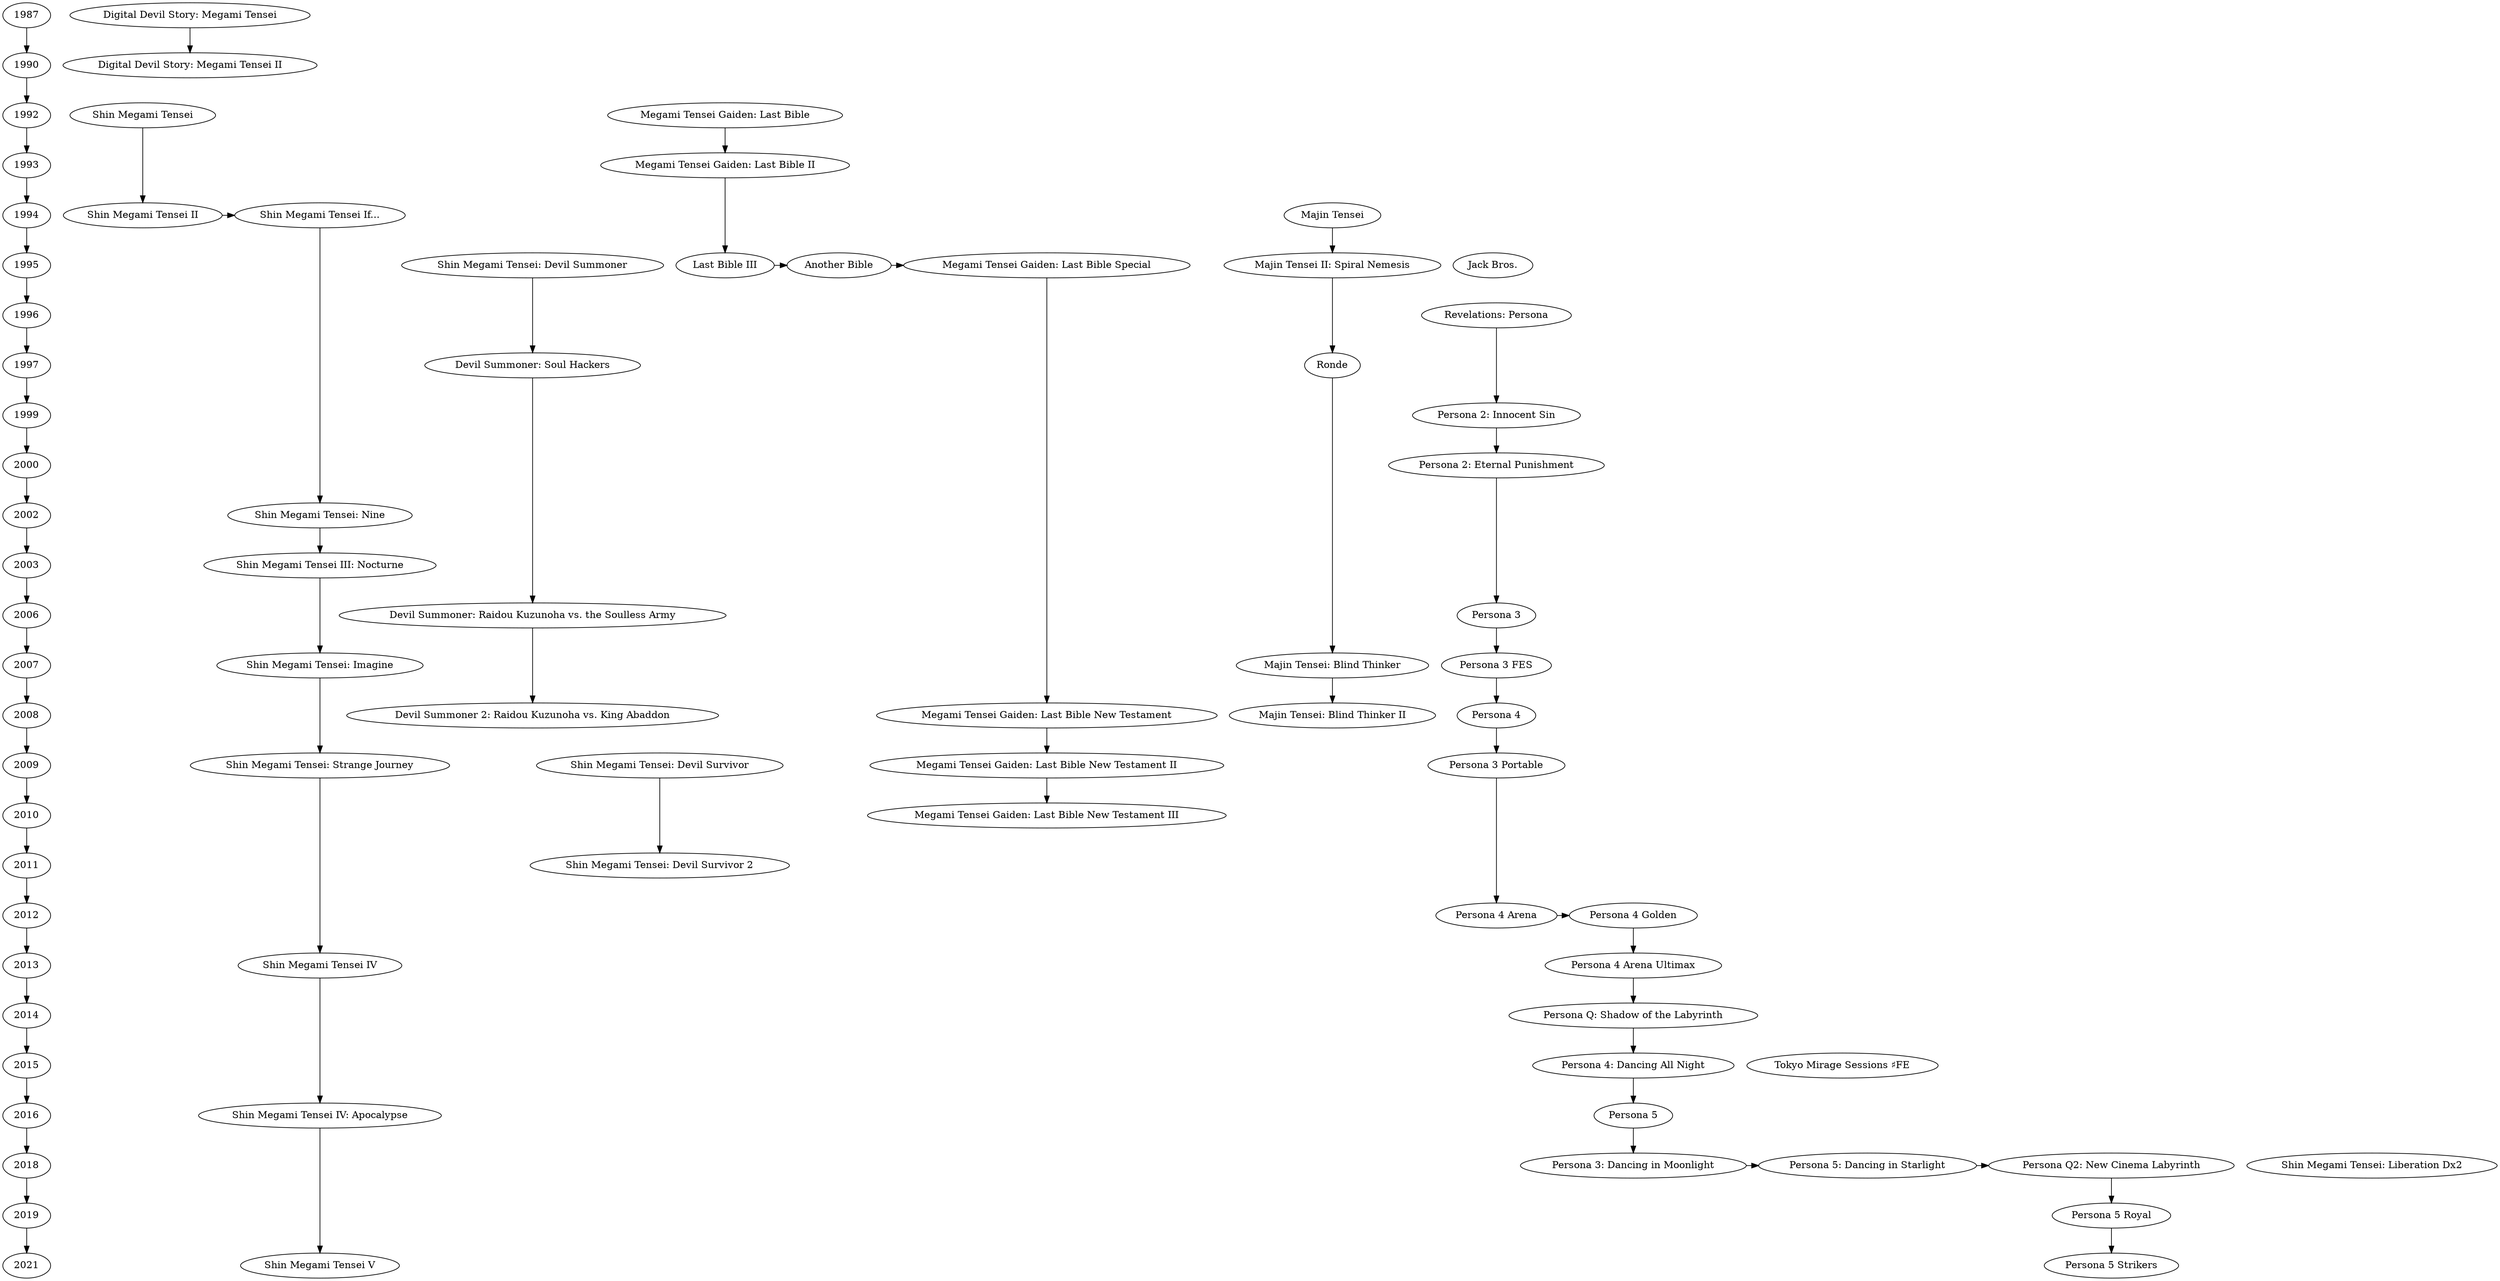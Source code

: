 /* https://en.wikipedia.org/wiki/List_of_Megami_Tensei_video_games */
digraph Megaten {
  
  /* Time-line */
  1987 -> 1990 -> 1992 -> 1993 -> 1994 -> 1995 -> 1996 -> 1997 -> 1999 -> 2000 -> 2002 -> 2003 -> 2006 -> 2007 -> 2008 -> 2009 -> 2010 -> 2011 -> 2012 -> 2013 -> 2014 -> 2015 -> 2016 -> 2018 -> 2019 -> 2021;

  /* Digital Devil Story: Megami Tensei */
  MT  [ label = "Digital Devil Story: Megami Tensei" ];
  MT2 [ label = "Digital Devil Story: Megami Tensei II" ];
  MT -> MT2;
  
  /* Shin Megami Tensei https://en.wikipedia.org/wiki/Megami_Tensei */
  SMT        [ label = "Shin Megami Tensei" ];
  SMT2       [ label = "Shin Megami Tensei II" ];
  SMTIf      [ label = "Shin Megami Tensei If..." ];
  SMTNine    [ label = "Shin Megami Tensei: Nine" ];
  SMT3       [ label = "Shin Megami Tensei III: Nocturne" ];
  SMTImagine [ label = "Shin Megami Tensei: Imagine" ];
  SMTSJ      [ label = "Shin Megami Tensei: Strange Journey" ];
  SMT4       [ label = "Shin Megami Tensei IV" ];
  SMT4A      [ label = "Shin Megami Tensei IV: Apocalypse" ];
  SMT5       [ label = "Shin Megami Tensei V" ];
  SMT -> SMT2 -> SMTIf -> SMTNine -> SMT3 -> SMTImagine -> SMTSJ -> SMT4 -> SMT4A -> SMT5;

  /* Devil Summoner */
  DSum   [ label = "Shin Megami Tensei: Devil Summoner" ];
  DSumSH [ label = "Devil Summoner: Soul Hackers" ];
  DSumRK [ label = "Devil Summoner: Raidou Kuzunoha vs. the Soulless Army" ];
  DSum2  [ label = "Devil Summoner 2: Raidou Kuzunoha vs. King Abaddon" ];
  DSum -> DSumSH -> DSumRK -> DSum2;

  /* Devil Survivor */
  DSurv  [ label = "Shin Megami Tensei: Devil Survivor" ];
  DSurv2 [ label = "Shin Megami Tensei: Devil Survivor 2" ];
  DSurv -> DSurv2;
  
  /* Last Bible */
  LB    [ label = "Megami Tensei Gaiden: Last Bible" ];
  LB2   [ label = "Megami Tensei Gaiden: Last Bible II" ];
  LB3   [ label = "Last Bible III" ];
  LBAB  [ label = "Another Bible" ];
  LBS   [ label = "Megami Tensei Gaiden: Last Bible Special" ];
  LBNT  [ label = "Megami Tensei Gaiden: Last Bible New Testament" ];
  LBNT2 [ label = "Megami Tensei Gaiden: Last Bible New Testament II" ];
  LBNT3 [ label = "Megami Tensei Gaiden: Last Bible New Testament III" ];
  LB -> LB2 -> LB3 -> LBAB -> LBS -> LBNT -> LBNT2 -> LBNT3;

  /* Majin Tensei */
  MajT    [ label = "Majin Tensei" ];
  MajT2   [ label = "Majin Tensei II: Spiral Nemesis" ];
  MajTR   [ label = "Ronde" ];
  MajTBT  [ label = "Majin Tensei: Blind Thinker" ];
  MajTBT2 [ label = "Majin Tensei: Blind Thinker II" ];
  MajT -> MajT2 -> MajTR -> MajTBT -> MajTBT2;

  /* Jack Bros. */
  JB [ label = "Jack Bros." ];

  /* Persona https://en.wikipedia.org/wiki/Persona_(series) */
  P1      [ label = "Revelations: Persona" ];
  P2      [ label = "Persona 2: Innocent Sin" ];
  P2EP    [ label = "Persona 2: Eternal Punishment" ];
  P3      [ label = "Persona 3"; ];
  P3FES   [ label = "Persona 3 FES" ];
  P4      [ label = "Persona 4" ];
  P3P     [ label = "Persona 3 Portable" ];
  P4Arena [ label = "Persona 4 Arena" ];
  P4G     [ label = "Persona 4 Golden" ];
  P4AU    [ label = "Persona 4 Arena Ultimax" ];
  PQ      [ label = "Persona Q: Shadow of the Labyrinth" ];
  P4D     [ label = "Persona 4: Dancing All Night" ];
  P5      [ label = "Persona 5" ];
  P3D     [ label = "Persona 3: Dancing in Moonlight" ];
  P5D     [ label = "Persona 5: Dancing in Starlight" ];
  PQ2     [ label = "Persona Q2: New Cinema Labyrinth" ];
  P5R     [ label = "Persona 5 Royal" ];
  P5S     [ label = "Persona 5 Strikers" ];
  P1 -> P2 -> P2EP -> P3 -> P3FES -> P4 -> P3P -> P4Arena -> P4G -> P4AU -> PQ -> P4D -> P5 -> P3D -> P5D -> PQ2 -> P5R -> P5S;

  /* Tokyo Mirage Sessions */
  TMS [ label = "Tokyo Mirage Sessions ♯FE" ];

  /* Liberation */
  Lib [ label = "Shin Megami Tensei: Liberation Dx2" ];

  /* Ranks */
  { rank = same; 1987; MT; };
  { rank = same; 1990; MT2; };
  { rank = same; 1992; SMT; LB; };
  { rank = same; 1993; LB2; };
  { rank = same; 1994; SMT2; SMTIf; MajT; };
  { rank = same; 1995; DSum; LB3; LBAB; LBS; MajT2; JB; };
  { rank = same; 1996; P1; };
  { rank = same; 1997; DSumSH; MajTR; };
  { rank = same; 1999; P2; };
  { rank = same; 2000; P2EP; };
  { rank = same; 2002; SMTNine; };
  { rank = same; 2003; SMT3; };
  { rank = same; 2006; DSumRK; P3; };
  { rank = same; 2007; SMTImagine; MajTBT; P3FES; };
  { rank = same; 2008; DSum2; LBNT; MajTBT2; P4; };
  { rank = same; 2009; SMTSJ; DSurv; LBNT2; P3P; };
  { rank = same; 2010; LBNT3; };
  { rank = same; 2011; DSurv2; };
  { rank = same; 2012; P4Arena; P4G; };
  { rank = same; 2013; SMT4; P4AU; };
  { rank = same; 2014; PQ; };
  { rank = same; 2015; P4D; TMS; };
  { rank = same; 2016; SMT4A; P5; };
  { rank = same; 2018; P3D; P5D; };
  { rank = same; 2018; PQ2; Lib; };
  { rank = same; 2019; P5R; };
  { rank = same; 2021; P5S; SMT5; };
}
